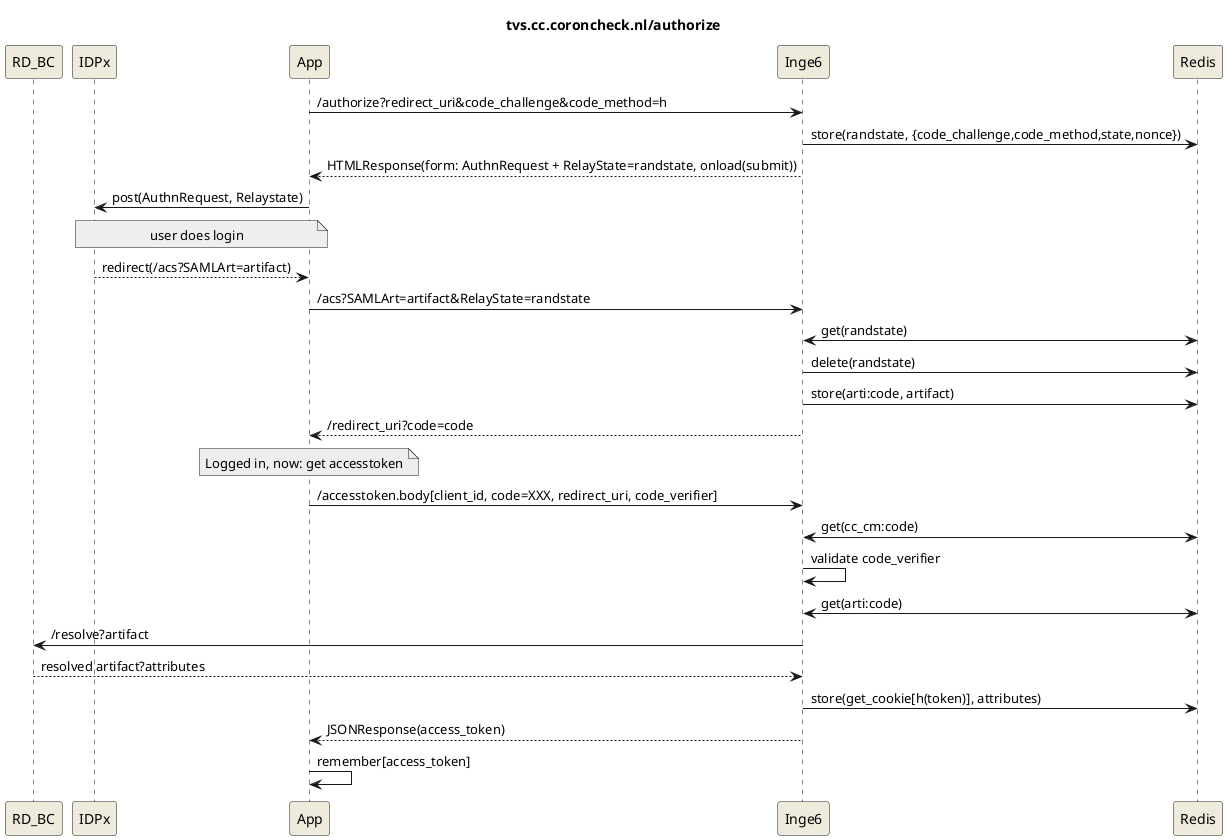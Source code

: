 @startuml
title tvs.cc.coroncheck.nl/authorize

skinparam backgroundColor white
skinparam participantBackgroundColor #EEEBDC
skinparam noteBackgroundColor #EEE

participant RD_BC
participant IDPx
participant App

App->Inge6:/authorize?redirect_uri&code_challenge&code_method=h
Inge6->Redis:store(randstate, {code_challenge,code_method,state,nonce})
Inge6-->App:HTMLResponse(form: AuthnRequest + RelayState=randstate, onload(submit))

App->IDPx:post(AuthnRequest, Relaystate)
note over App, IDPx:user does login
IDPx-->App:redirect(/acs?SAMLArt=artifact)
App->Inge6:/acs?SAMLArt=artifact&RelayState=randstate

Inge6<->Redis:get(randstate)
Inge6->Redis:delete(randstate)

Inge6->Redis:store(arti:code, artifact)
Inge6-->App:/redirect_uri?code=code

note over App: Logged in, now: get accesstoken
App->Inge6:/accesstoken.body[client_id, code=XXX, redirect_uri, code_verifier]
Redis<->Inge6:get(cc_cm:code)
Inge6->Inge6:validate code_verifier

Redis<->Inge6:get(arti:code)
Inge6->RD_BC:/resolve?artifact
Inge6<--RD_BC:resolved artifact?attributes

Inge6->Redis:store(get_cookie[h(token)], attributes)

Inge6-->App:JSONResponse(access_token)
App->App:remember[access_token]
@enduml